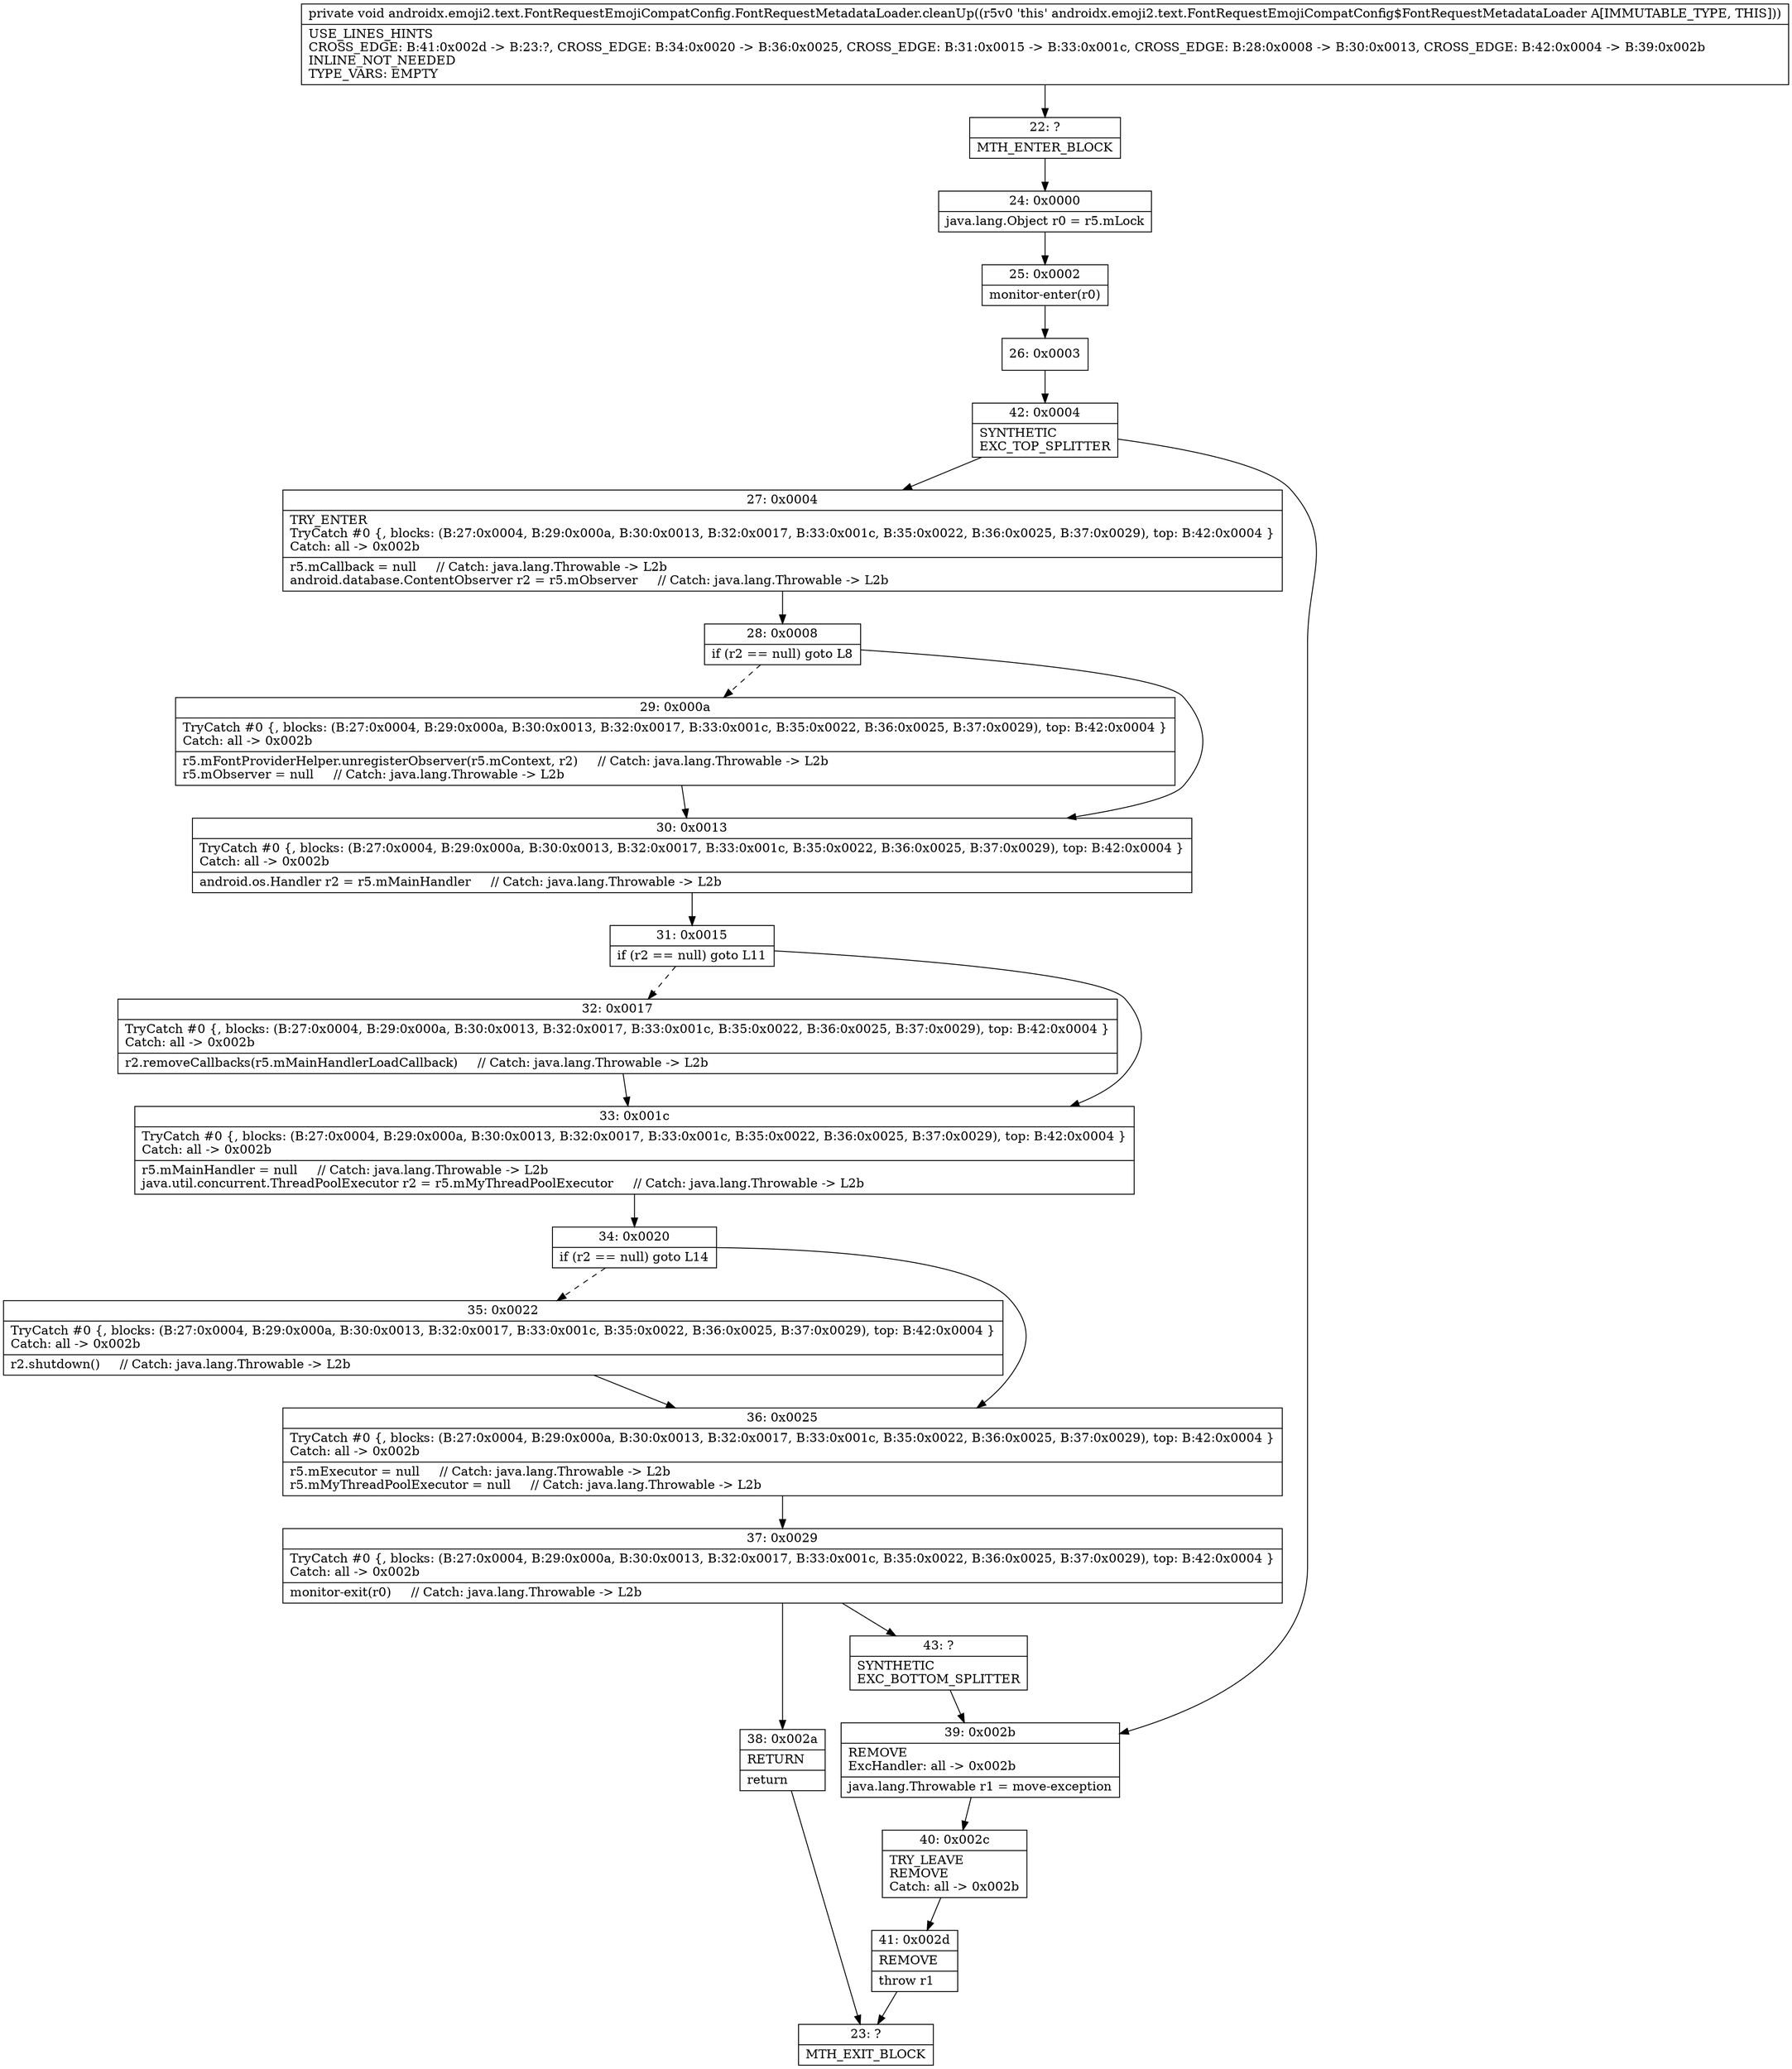 digraph "CFG forandroidx.emoji2.text.FontRequestEmojiCompatConfig.FontRequestMetadataLoader.cleanUp()V" {
Node_22 [shape=record,label="{22\:\ ?|MTH_ENTER_BLOCK\l}"];
Node_24 [shape=record,label="{24\:\ 0x0000|java.lang.Object r0 = r5.mLock\l}"];
Node_25 [shape=record,label="{25\:\ 0x0002|monitor\-enter(r0)\l}"];
Node_26 [shape=record,label="{26\:\ 0x0003}"];
Node_42 [shape=record,label="{42\:\ 0x0004|SYNTHETIC\lEXC_TOP_SPLITTER\l}"];
Node_27 [shape=record,label="{27\:\ 0x0004|TRY_ENTER\lTryCatch #0 \{, blocks: (B:27:0x0004, B:29:0x000a, B:30:0x0013, B:32:0x0017, B:33:0x001c, B:35:0x0022, B:36:0x0025, B:37:0x0029), top: B:42:0x0004 \}\lCatch: all \-\> 0x002b\l|r5.mCallback = null     \/\/ Catch: java.lang.Throwable \-\> L2b\landroid.database.ContentObserver r2 = r5.mObserver     \/\/ Catch: java.lang.Throwable \-\> L2b\l}"];
Node_28 [shape=record,label="{28\:\ 0x0008|if (r2 == null) goto L8\l}"];
Node_29 [shape=record,label="{29\:\ 0x000a|TryCatch #0 \{, blocks: (B:27:0x0004, B:29:0x000a, B:30:0x0013, B:32:0x0017, B:33:0x001c, B:35:0x0022, B:36:0x0025, B:37:0x0029), top: B:42:0x0004 \}\lCatch: all \-\> 0x002b\l|r5.mFontProviderHelper.unregisterObserver(r5.mContext, r2)     \/\/ Catch: java.lang.Throwable \-\> L2b\lr5.mObserver = null     \/\/ Catch: java.lang.Throwable \-\> L2b\l}"];
Node_30 [shape=record,label="{30\:\ 0x0013|TryCatch #0 \{, blocks: (B:27:0x0004, B:29:0x000a, B:30:0x0013, B:32:0x0017, B:33:0x001c, B:35:0x0022, B:36:0x0025, B:37:0x0029), top: B:42:0x0004 \}\lCatch: all \-\> 0x002b\l|android.os.Handler r2 = r5.mMainHandler     \/\/ Catch: java.lang.Throwable \-\> L2b\l}"];
Node_31 [shape=record,label="{31\:\ 0x0015|if (r2 == null) goto L11\l}"];
Node_32 [shape=record,label="{32\:\ 0x0017|TryCatch #0 \{, blocks: (B:27:0x0004, B:29:0x000a, B:30:0x0013, B:32:0x0017, B:33:0x001c, B:35:0x0022, B:36:0x0025, B:37:0x0029), top: B:42:0x0004 \}\lCatch: all \-\> 0x002b\l|r2.removeCallbacks(r5.mMainHandlerLoadCallback)     \/\/ Catch: java.lang.Throwable \-\> L2b\l}"];
Node_33 [shape=record,label="{33\:\ 0x001c|TryCatch #0 \{, blocks: (B:27:0x0004, B:29:0x000a, B:30:0x0013, B:32:0x0017, B:33:0x001c, B:35:0x0022, B:36:0x0025, B:37:0x0029), top: B:42:0x0004 \}\lCatch: all \-\> 0x002b\l|r5.mMainHandler = null     \/\/ Catch: java.lang.Throwable \-\> L2b\ljava.util.concurrent.ThreadPoolExecutor r2 = r5.mMyThreadPoolExecutor     \/\/ Catch: java.lang.Throwable \-\> L2b\l}"];
Node_34 [shape=record,label="{34\:\ 0x0020|if (r2 == null) goto L14\l}"];
Node_35 [shape=record,label="{35\:\ 0x0022|TryCatch #0 \{, blocks: (B:27:0x0004, B:29:0x000a, B:30:0x0013, B:32:0x0017, B:33:0x001c, B:35:0x0022, B:36:0x0025, B:37:0x0029), top: B:42:0x0004 \}\lCatch: all \-\> 0x002b\l|r2.shutdown()     \/\/ Catch: java.lang.Throwable \-\> L2b\l}"];
Node_36 [shape=record,label="{36\:\ 0x0025|TryCatch #0 \{, blocks: (B:27:0x0004, B:29:0x000a, B:30:0x0013, B:32:0x0017, B:33:0x001c, B:35:0x0022, B:36:0x0025, B:37:0x0029), top: B:42:0x0004 \}\lCatch: all \-\> 0x002b\l|r5.mExecutor = null     \/\/ Catch: java.lang.Throwable \-\> L2b\lr5.mMyThreadPoolExecutor = null     \/\/ Catch: java.lang.Throwable \-\> L2b\l}"];
Node_37 [shape=record,label="{37\:\ 0x0029|TryCatch #0 \{, blocks: (B:27:0x0004, B:29:0x000a, B:30:0x0013, B:32:0x0017, B:33:0x001c, B:35:0x0022, B:36:0x0025, B:37:0x0029), top: B:42:0x0004 \}\lCatch: all \-\> 0x002b\l|monitor\-exit(r0)     \/\/ Catch: java.lang.Throwable \-\> L2b\l}"];
Node_38 [shape=record,label="{38\:\ 0x002a|RETURN\l|return\l}"];
Node_23 [shape=record,label="{23\:\ ?|MTH_EXIT_BLOCK\l}"];
Node_43 [shape=record,label="{43\:\ ?|SYNTHETIC\lEXC_BOTTOM_SPLITTER\l}"];
Node_39 [shape=record,label="{39\:\ 0x002b|REMOVE\lExcHandler: all \-\> 0x002b\l|java.lang.Throwable r1 = move\-exception\l}"];
Node_40 [shape=record,label="{40\:\ 0x002c|TRY_LEAVE\lREMOVE\lCatch: all \-\> 0x002b\l}"];
Node_41 [shape=record,label="{41\:\ 0x002d|REMOVE\l|throw r1\l}"];
MethodNode[shape=record,label="{private void androidx.emoji2.text.FontRequestEmojiCompatConfig.FontRequestMetadataLoader.cleanUp((r5v0 'this' androidx.emoji2.text.FontRequestEmojiCompatConfig$FontRequestMetadataLoader A[IMMUTABLE_TYPE, THIS]))  | USE_LINES_HINTS\lCROSS_EDGE: B:41:0x002d \-\> B:23:?, CROSS_EDGE: B:34:0x0020 \-\> B:36:0x0025, CROSS_EDGE: B:31:0x0015 \-\> B:33:0x001c, CROSS_EDGE: B:28:0x0008 \-\> B:30:0x0013, CROSS_EDGE: B:42:0x0004 \-\> B:39:0x002b\lINLINE_NOT_NEEDED\lTYPE_VARS: EMPTY\l}"];
MethodNode -> Node_22;Node_22 -> Node_24;
Node_24 -> Node_25;
Node_25 -> Node_26;
Node_26 -> Node_42;
Node_42 -> Node_27;
Node_42 -> Node_39;
Node_27 -> Node_28;
Node_28 -> Node_29[style=dashed];
Node_28 -> Node_30;
Node_29 -> Node_30;
Node_30 -> Node_31;
Node_31 -> Node_32[style=dashed];
Node_31 -> Node_33;
Node_32 -> Node_33;
Node_33 -> Node_34;
Node_34 -> Node_35[style=dashed];
Node_34 -> Node_36;
Node_35 -> Node_36;
Node_36 -> Node_37;
Node_37 -> Node_38;
Node_37 -> Node_43;
Node_38 -> Node_23;
Node_43 -> Node_39;
Node_39 -> Node_40;
Node_40 -> Node_41;
Node_41 -> Node_23;
}

